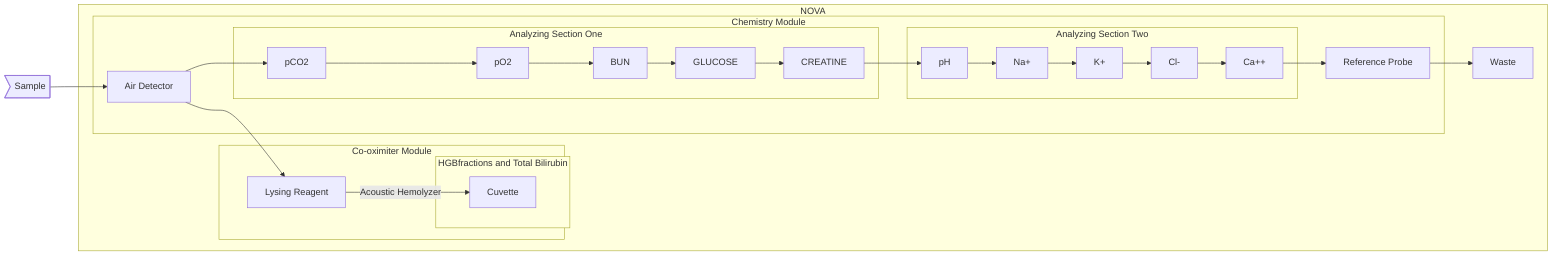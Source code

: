 graph LR

A>Sample]-->c1

subgraph NOVA

    c1-->B
    B[Lysing Reagent] -->|Acoustic Hemolyzer|C[Cuvette]
    subgraph Co-oximiter Module
        subgraph HGBfractions and Total Bilirubin 
    C
    end
    
    B
    C
    end

subgraph Chemistry Module

    c1[Air Detector]
    c1-->aso1
subgraph Analyzing Section One
    aso1[pCO2]-->aso2[pO2]
    aso2-->aso3[BUN]
    aso3-->aso4[GLUCOSE]
    aso4-->aso5[CREATINE]
end

subgraph Analyzing Section Two
    aso5-->ast1[pH]
    ast1-->ast2[Na+]
    ast2-->ast3[K+]
    ast3-->ast4[Cl-]
    ast4-->ast5[Ca++]
end

ast5-->c2[Reference Probe]

end

c2-->W[Waste]
end